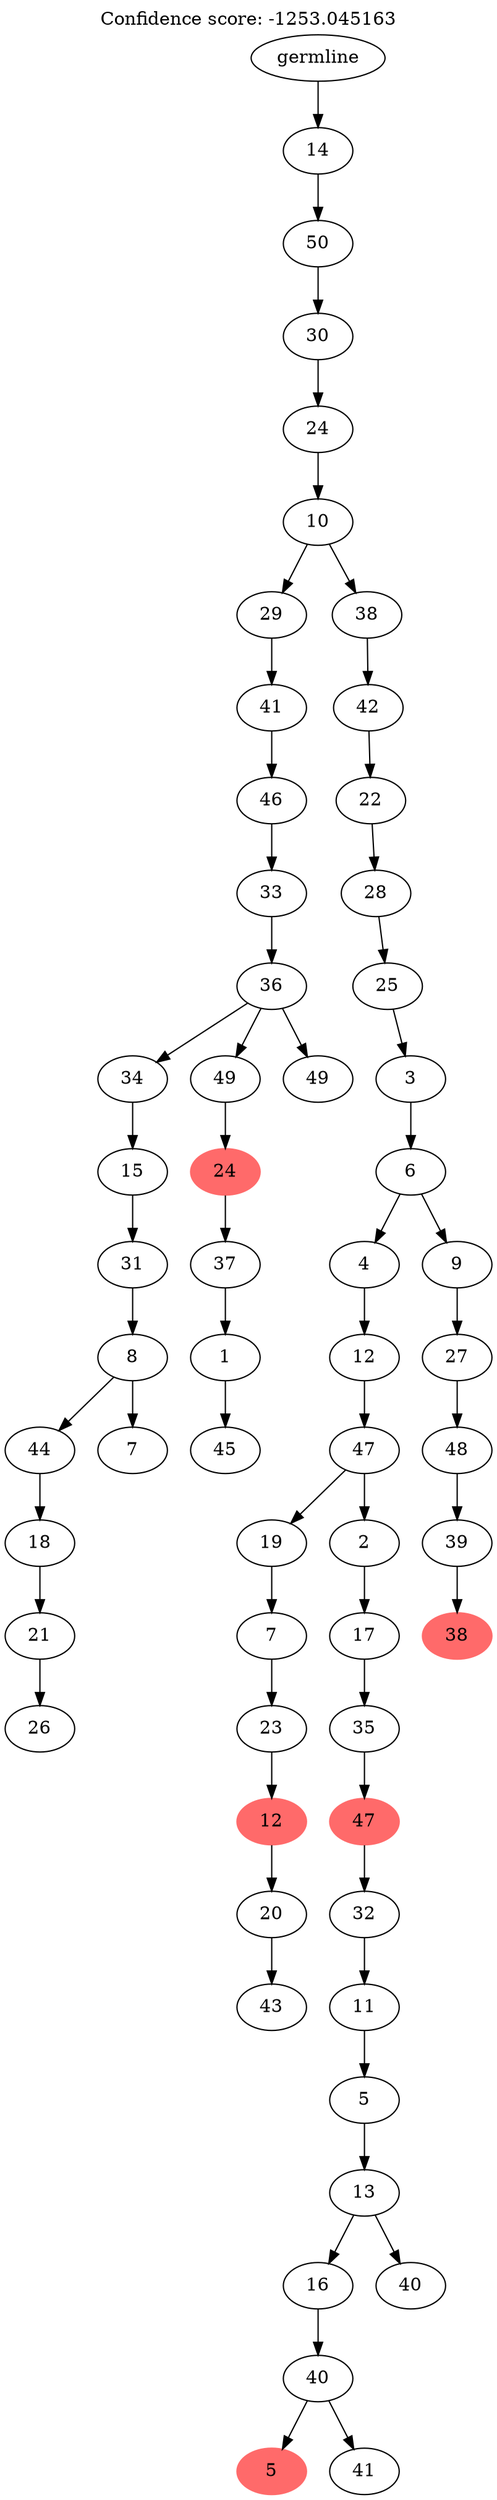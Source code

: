 digraph g {
	"56" -> "57";
	"57" [label="26"];
	"55" -> "56";
	"56" [label="21"];
	"54" -> "55";
	"55" [label="18"];
	"53" -> "54";
	"54" [label="44"];
	"53" -> "58";
	"58" [label="7"];
	"52" -> "53";
	"53" [label="8"];
	"51" -> "52";
	"52" [label="31"];
	"50" -> "51";
	"51" [label="15"];
	"48" -> "49";
	"49" [label="45"];
	"47" -> "48";
	"48" [label="1"];
	"46" -> "47";
	"47" [label="37"];
	"45" -> "46";
	"46" [color=indianred1, style=filled, label="24"];
	"44" -> "45";
	"45" [label="49"];
	"44" -> "50";
	"50" [label="34"];
	"44" -> "59";
	"59" [label="49"];
	"43" -> "44";
	"44" [label="36"];
	"42" -> "43";
	"43" [label="33"];
	"41" -> "42";
	"42" [label="46"];
	"40" -> "41";
	"41" [label="41"];
	"38" -> "39";
	"39" [label="43"];
	"37" -> "38";
	"38" [label="20"];
	"36" -> "37";
	"37" [color=indianred1, style=filled, label="12"];
	"35" -> "36";
	"36" [label="23"];
	"34" -> "35";
	"35" [label="7"];
	"31" -> "32";
	"32" [color=indianred1, style=filled, label="5"];
	"31" -> "33";
	"33" [label="41"];
	"30" -> "31";
	"31" [label="40"];
	"28" -> "29";
	"29" [label="40"];
	"28" -> "30";
	"30" [label="16"];
	"27" -> "28";
	"28" [label="13"];
	"26" -> "27";
	"27" [label="5"];
	"25" -> "26";
	"26" [label="11"];
	"24" -> "25";
	"25" [label="32"];
	"23" -> "24";
	"24" [color=indianred1, style=filled, label="47"];
	"22" -> "23";
	"23" [label="35"];
	"21" -> "22";
	"22" [label="17"];
	"20" -> "21";
	"21" [label="2"];
	"20" -> "34";
	"34" [label="19"];
	"19" -> "20";
	"20" [label="47"];
	"18" -> "19";
	"19" [label="12"];
	"16" -> "17";
	"17" [color=indianred1, style=filled, label="38"];
	"15" -> "16";
	"16" [label="39"];
	"14" -> "15";
	"15" [label="48"];
	"13" -> "14";
	"14" [label="27"];
	"12" -> "13";
	"13" [label="9"];
	"12" -> "18";
	"18" [label="4"];
	"11" -> "12";
	"12" [label="6"];
	"10" -> "11";
	"11" [label="3"];
	"9" -> "10";
	"10" [label="25"];
	"8" -> "9";
	"9" [label="28"];
	"7" -> "8";
	"8" [label="22"];
	"6" -> "7";
	"7" [label="42"];
	"5" -> "6";
	"6" [label="38"];
	"5" -> "40";
	"40" [label="29"];
	"4" -> "5";
	"5" [label="10"];
	"3" -> "4";
	"4" [label="24"];
	"2" -> "3";
	"3" [label="30"];
	"1" -> "2";
	"2" [label="50"];
	"0" -> "1";
	"1" [label="14"];
	"0" [label="germline"];
	labelloc="t";
	label="Confidence score: -1253.045163";
}
